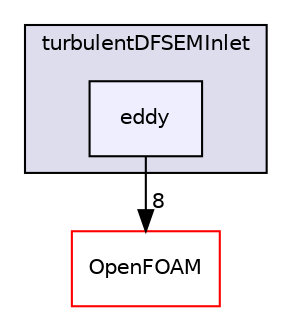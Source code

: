 digraph "src/finiteVolume/fields/fvPatchFields/derived/turbulentDFSEMInlet/eddy" {
  bgcolor=transparent;
  compound=true
  node [ fontsize="10", fontname="Helvetica"];
  edge [ labelfontsize="10", labelfontname="Helvetica"];
  subgraph clusterdir_8f5151bdd5df8a5e22c963d91165a987 {
    graph [ bgcolor="#ddddee", pencolor="black", label="turbulentDFSEMInlet" fontname="Helvetica", fontsize="10", URL="dir_8f5151bdd5df8a5e22c963d91165a987.html"]
  dir_5c41244876e4a83084aa1ecc5026f0bf [shape=box, label="eddy", style="filled", fillcolor="#eeeeff", pencolor="black", URL="dir_5c41244876e4a83084aa1ecc5026f0bf.html"];
  }
  dir_c5473ff19b20e6ec4dfe5c310b3778a8 [shape=box label="OpenFOAM" color="red" URL="dir_c5473ff19b20e6ec4dfe5c310b3778a8.html"];
  dir_5c41244876e4a83084aa1ecc5026f0bf->dir_c5473ff19b20e6ec4dfe5c310b3778a8 [headlabel="8", labeldistance=1.5 headhref="dir_000991_002151.html"];
}
